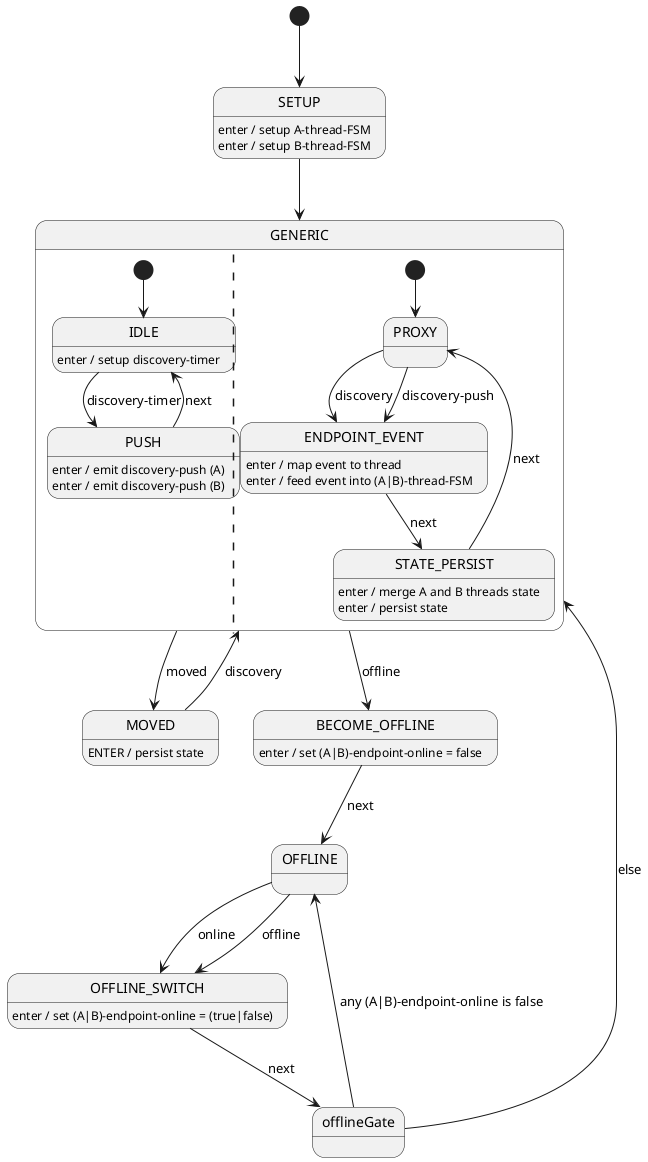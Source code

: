 Internal state:
* endpoint-A
* endpoint-B
* A-endpoint-online
* B-endpoint-online
* A-thread-FSM
* B-thread-FSM

Input signals:
* A-isl-up
* B-isl-up
* A-isl-down
* B-isl-down
* A-isl-disable
* B-isl-disable
* A-isl-move
* B-isl-move
* A-isl-push-fail
* B-isl-push-fail
* A-push-discovery
* B-push-discovery
* A-sw-offline
* B-sw-offline
* A-sw-online
* B-sw-online

* fail-timer
* no-discovery-timer
* offline-fail-timer

@startuml
[*] --> SETUP

SETUP --> GENERIC
SETUP : enter / setup A-thread-FSM
SETUP : enter / setup B-thread-FSM

state GENERIC {

    [*] --> IDLE

    IDLE : enter / setup discovery-timer
    IDLE --> PUSH : discovery-timer

    PUSH --> IDLE : next
    PUSH : enter / emit discovery-push (A)
    PUSH : enter / emit discovery-push (B)

    ||

    [*] --> PROXY

    PROXY --> ENDPOINT_EVENT : discovery
    PROXY --> ENDPOINT_EVENT : discovery-push

    ENDPOINT_EVENT --> STATE_PERSIST : next
    ENDPOINT_EVENT : enter / map event to thread
    ENDPOINT_EVENT : enter / feed event into (A|B)-thread-FSM

    STATE_PERSIST --> PROXY : next
    STATE_PERSIST : enter / merge A and B threads state
    STATE_PERSIST : enter / persist state
}

GENERIC --> MOVED : moved
GENERIC --> BECOME_OFFLINE : offline

MOVED --> GENERIC : discovery
MOVED : ENTER / persist state

BECOME_OFFLINE --> OFFLINE : next
BECOME_OFFLINE : enter / set (A|B)-endpoint-online = false

OFFLINE --> OFFLINE_SWITCH : online
OFFLINE --> OFFLINE_SWITCH : offline

OFFLINE_SWITCH --> offlineGate : next
OFFLINE_SWITCH : enter / set (A|B)-endpoint-online = (true|false)

state offlineGate <<choice>>
offlineGate --> OFFLINE : any (A|B)-endpoint-online is false
offlineGate --> GENERIC : else

@enduml
